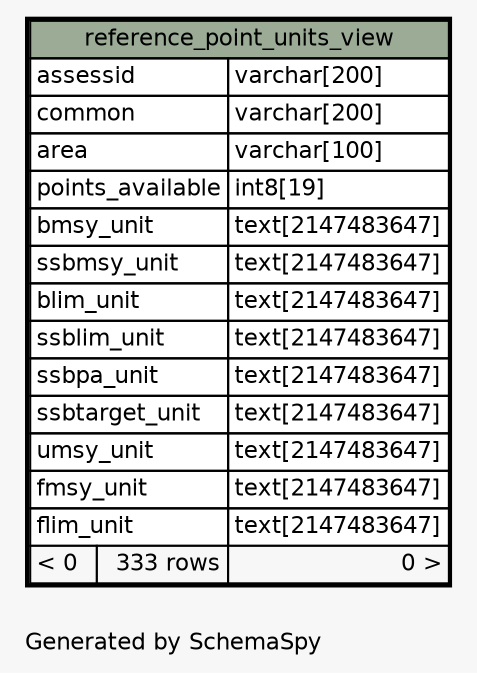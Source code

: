 // dot 2.28.0 on Mac OS X 10.6.8
// SchemaSpy rev 590
digraph "oneDegreeRelationshipsDiagram" {
  graph [
    rankdir="RL"
    bgcolor="#f7f7f7"
    label="\nGenerated by SchemaSpy"
    labeljust="l"
    nodesep="0.18"
    ranksep="0.46"
    fontname="Helvetica"
    fontsize="11"
  ];
  node [
    fontname="Helvetica"
    fontsize="11"
    shape="plaintext"
  ];
  edge [
    arrowsize="0.8"
  ];
  "reference_point_units_view" [
    label=<
    <TABLE BORDER="2" CELLBORDER="1" CELLSPACING="0" BGCOLOR="#ffffff">
      <TR><TD COLSPAN="3" BGCOLOR="#9bab96" ALIGN="CENTER">reference_point_units_view</TD></TR>
      <TR><TD PORT="assessid" COLSPAN="2" ALIGN="LEFT">assessid</TD><TD PORT="assessid.type" ALIGN="LEFT">varchar[200]</TD></TR>
      <TR><TD PORT="common" COLSPAN="2" ALIGN="LEFT">common</TD><TD PORT="common.type" ALIGN="LEFT">varchar[200]</TD></TR>
      <TR><TD PORT="area" COLSPAN="2" ALIGN="LEFT">area</TD><TD PORT="area.type" ALIGN="LEFT">varchar[100]</TD></TR>
      <TR><TD PORT="points_available" COLSPAN="2" ALIGN="LEFT">points_available</TD><TD PORT="points_available.type" ALIGN="LEFT">int8[19]</TD></TR>
      <TR><TD PORT="bmsy_unit" COLSPAN="2" ALIGN="LEFT">bmsy_unit</TD><TD PORT="bmsy_unit.type" ALIGN="LEFT">text[2147483647]</TD></TR>
      <TR><TD PORT="ssbmsy_unit" COLSPAN="2" ALIGN="LEFT">ssbmsy_unit</TD><TD PORT="ssbmsy_unit.type" ALIGN="LEFT">text[2147483647]</TD></TR>
      <TR><TD PORT="blim_unit" COLSPAN="2" ALIGN="LEFT">blim_unit</TD><TD PORT="blim_unit.type" ALIGN="LEFT">text[2147483647]</TD></TR>
      <TR><TD PORT="ssblim_unit" COLSPAN="2" ALIGN="LEFT">ssblim_unit</TD><TD PORT="ssblim_unit.type" ALIGN="LEFT">text[2147483647]</TD></TR>
      <TR><TD PORT="ssbpa_unit" COLSPAN="2" ALIGN="LEFT">ssbpa_unit</TD><TD PORT="ssbpa_unit.type" ALIGN="LEFT">text[2147483647]</TD></TR>
      <TR><TD PORT="ssbtarget_unit" COLSPAN="2" ALIGN="LEFT">ssbtarget_unit</TD><TD PORT="ssbtarget_unit.type" ALIGN="LEFT">text[2147483647]</TD></TR>
      <TR><TD PORT="umsy_unit" COLSPAN="2" ALIGN="LEFT">umsy_unit</TD><TD PORT="umsy_unit.type" ALIGN="LEFT">text[2147483647]</TD></TR>
      <TR><TD PORT="fmsy_unit" COLSPAN="2" ALIGN="LEFT">fmsy_unit</TD><TD PORT="fmsy_unit.type" ALIGN="LEFT">text[2147483647]</TD></TR>
      <TR><TD PORT="flim_unit" COLSPAN="2" ALIGN="LEFT">flim_unit</TD><TD PORT="flim_unit.type" ALIGN="LEFT">text[2147483647]</TD></TR>
      <TR><TD ALIGN="LEFT" BGCOLOR="#f7f7f7">&lt; 0</TD><TD ALIGN="RIGHT" BGCOLOR="#f7f7f7">333 rows</TD><TD ALIGN="RIGHT" BGCOLOR="#f7f7f7">0 &gt;</TD></TR>
    </TABLE>>
    URL="reference_point_units_view.html"
    tooltip="reference_point_units_view"
  ];
}
